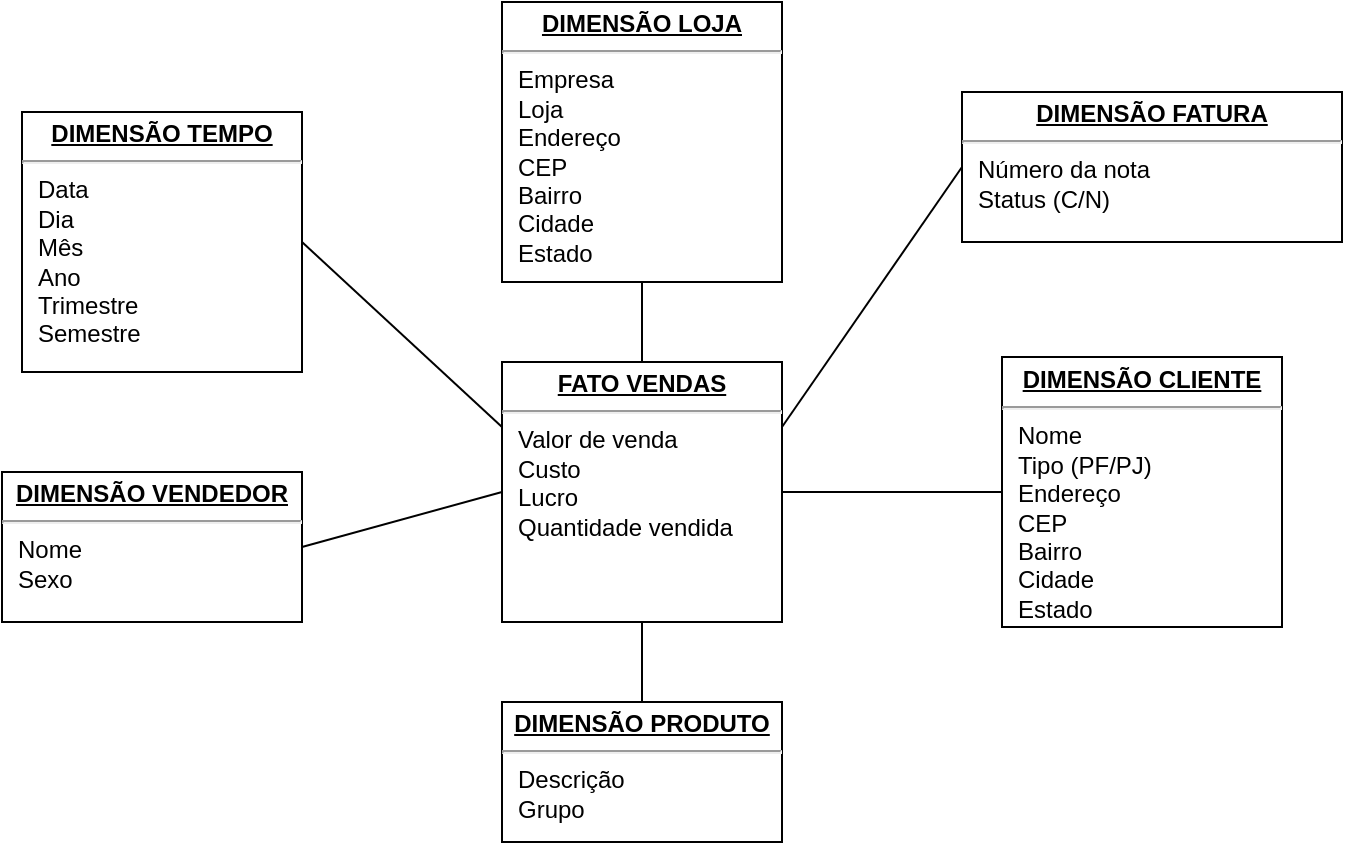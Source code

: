 <mxfile version="12.3.8" type="device" pages="1"><diagram name="Page-1" id="a7904f86-f2b4-8e86-fa97-74104820619b"><mxGraphModel dx="868" dy="492" grid="1" gridSize="10" guides="1" tooltips="1" connect="1" arrows="1" fold="1" page="1" pageScale="1" pageWidth="1100" pageHeight="850" background="#ffffff" math="0" shadow="0"><root><mxCell id="0"/><mxCell id="1" parent="0"/><mxCell id="XuIYDglyKB8QG_DwuL_R-7" style="rounded=0;orthogonalLoop=1;jettySize=auto;html=1;endArrow=none;endFill=0;exitX=0.5;exitY=0;exitDx=0;exitDy=0;entryX=0.5;entryY=1;entryDx=0;entryDy=0;" parent="1" source="24794b860abc3c2d-1" target="XuIYDglyKB8QG_DwuL_R-6" edge="1"><mxGeometry relative="1" as="geometry"><mxPoint x="530" y="160" as="targetPoint"/></mxGeometry></mxCell><mxCell id="XuIYDglyKB8QG_DwuL_R-8" style="rounded=0;orthogonalLoop=1;jettySize=auto;html=1;endArrow=none;endFill=0;entryX=1;entryY=0.5;entryDx=0;entryDy=0;exitX=0;exitY=0.25;exitDx=0;exitDy=0;" parent="1" source="24794b860abc3c2d-1" target="XuIYDglyKB8QG_DwuL_R-5" edge="1"><mxGeometry relative="1" as="geometry"/></mxCell><mxCell id="XuIYDglyKB8QG_DwuL_R-12" style="rounded=0;orthogonalLoop=1;jettySize=auto;html=1;endArrow=none;endFill=0;" parent="1" source="24794b860abc3c2d-1" target="XuIYDglyKB8QG_DwuL_R-11" edge="1"><mxGeometry relative="1" as="geometry"/></mxCell><mxCell id="XuIYDglyKB8QG_DwuL_R-13" style="rounded=0;orthogonalLoop=1;jettySize=auto;html=1;endArrow=none;endFill=0;exitX=0;exitY=0.5;exitDx=0;exitDy=0;entryX=1;entryY=0.5;entryDx=0;entryDy=0;" parent="1" source="24794b860abc3c2d-1" target="XuIYDglyKB8QG_DwuL_R-10" edge="1"><mxGeometry relative="1" as="geometry"/></mxCell><mxCell id="XuIYDglyKB8QG_DwuL_R-14" style="edgeStyle=none;rounded=0;orthogonalLoop=1;jettySize=auto;html=1;entryX=0;entryY=0.5;entryDx=0;entryDy=0;endArrow=none;endFill=0;exitX=1;exitY=0.5;exitDx=0;exitDy=0;" parent="1" source="24794b860abc3c2d-1" target="XuIYDglyKB8QG_DwuL_R-9" edge="1"><mxGeometry relative="1" as="geometry"/></mxCell><mxCell id="XuIYDglyKB8QG_DwuL_R-16" style="edgeStyle=none;rounded=0;orthogonalLoop=1;jettySize=auto;html=1;entryX=0;entryY=0.5;entryDx=0;entryDy=0;endArrow=none;endFill=0;exitX=1;exitY=0.25;exitDx=0;exitDy=0;" parent="1" source="24794b860abc3c2d-1" target="XuIYDglyKB8QG_DwuL_R-15" edge="1"><mxGeometry relative="1" as="geometry"/></mxCell><mxCell id="24794b860abc3c2d-1" value="&lt;p style=&quot;margin: 0px ; margin-top: 4px ; text-align: center ; text-decoration: underline&quot;&gt;&lt;b&gt;FATO VENDAS&lt;/b&gt;&lt;/p&gt;&lt;hr&gt;&lt;p style=&quot;margin: 0px ; margin-left: 8px&quot;&gt;Valor de venda&lt;/p&gt;&lt;p style=&quot;margin: 0px ; margin-left: 8px&quot;&gt;Custo&lt;/p&gt;&lt;p style=&quot;margin: 0px ; margin-left: 8px&quot;&gt;Lucro&lt;/p&gt;&lt;p style=&quot;margin: 0px ; margin-left: 8px&quot;&gt;Quantidade vendida&lt;/p&gt;" style="verticalAlign=top;align=left;overflow=fill;fontSize=12;fontFamily=Helvetica;html=1;rounded=0;shadow=0;comic=0;labelBackgroundColor=none;strokeWidth=1" parent="1" vertex="1"><mxGeometry x="460" y="220" width="140" height="130" as="geometry"/></mxCell><mxCell id="XuIYDglyKB8QG_DwuL_R-5" value="&lt;p style=&quot;margin: 0px ; margin-top: 4px ; text-align: center ; text-decoration: underline&quot;&gt;&lt;b&gt;DIMENSÃO TEMPO&lt;/b&gt;&lt;/p&gt;&lt;hr&gt;&lt;p style=&quot;margin: 0px ; margin-left: 8px&quot;&gt;Data&lt;/p&gt;&lt;p style=&quot;margin: 0px ; margin-left: 8px&quot;&gt;Dia&lt;/p&gt;&lt;p style=&quot;margin: 0px ; margin-left: 8px&quot;&gt;Mês&lt;/p&gt;&lt;p style=&quot;margin: 0px ; margin-left: 8px&quot;&gt;Ano&lt;/p&gt;&lt;p style=&quot;margin: 0px ; margin-left: 8px&quot;&gt;Trimestre&lt;/p&gt;&lt;p style=&quot;margin: 0px ; margin-left: 8px&quot;&gt;Semestre&lt;/p&gt;&lt;p style=&quot;margin: 0px ; margin-left: 8px&quot;&gt;&lt;br&gt;&lt;/p&gt;" style="verticalAlign=top;align=left;overflow=fill;fontSize=12;fontFamily=Helvetica;html=1;rounded=0;shadow=0;comic=0;labelBackgroundColor=none;strokeWidth=1" parent="1" vertex="1"><mxGeometry x="220" y="95" width="140" height="130" as="geometry"/></mxCell><mxCell id="XuIYDglyKB8QG_DwuL_R-6" value="&lt;p style=&quot;margin: 0px ; margin-top: 4px ; text-align: center ; text-decoration: underline&quot;&gt;&lt;b&gt;DIMENSÃO LOJA&lt;/b&gt;&lt;/p&gt;&lt;hr&gt;&lt;p style=&quot;margin: 0px ; margin-left: 8px&quot;&gt;Empresa&lt;/p&gt;&lt;p style=&quot;margin: 0px ; margin-left: 8px&quot;&gt;&lt;span&gt;Loja&lt;/span&gt;&lt;br&gt;&lt;/p&gt;&lt;p style=&quot;margin: 0px ; margin-left: 8px&quot;&gt;&lt;span&gt;Endereço&lt;/span&gt;&lt;br&gt;&lt;/p&gt;&lt;p style=&quot;margin: 0px 0px 0px 8px&quot;&gt;CEP&lt;/p&gt;&lt;p style=&quot;margin: 0px 0px 0px 8px&quot;&gt;Bairro&lt;/p&gt;&lt;p style=&quot;margin: 0px 0px 0px 8px&quot;&gt;Cidade&lt;/p&gt;&lt;p style=&quot;margin: 0px 0px 0px 8px&quot;&gt;Estado&lt;/p&gt;" style="verticalAlign=top;align=left;overflow=fill;fontSize=12;fontFamily=Helvetica;html=1;rounded=0;shadow=0;comic=0;labelBackgroundColor=none;strokeWidth=1" parent="1" vertex="1"><mxGeometry x="460" y="40" width="140" height="140" as="geometry"/></mxCell><mxCell id="XuIYDglyKB8QG_DwuL_R-9" value="&lt;p style=&quot;margin: 0px ; margin-top: 4px ; text-align: center ; text-decoration: underline&quot;&gt;&lt;b&gt;DIMENSÃO CLIENTE&lt;/b&gt;&lt;/p&gt;&lt;hr&gt;&lt;p style=&quot;margin: 0px ; margin-left: 8px&quot;&gt;Nome&lt;/p&gt;&lt;p style=&quot;margin: 0px ; margin-left: 8px&quot;&gt;Tipo (PF/PJ)&lt;/p&gt;&lt;p style=&quot;margin: 0px ; margin-left: 8px&quot;&gt;Endereço&lt;/p&gt;&lt;p style=&quot;margin: 0px ; margin-left: 8px&quot;&gt;CEP&lt;/p&gt;&lt;p style=&quot;margin: 0px ; margin-left: 8px&quot;&gt;Bairro&lt;/p&gt;&lt;p style=&quot;margin: 0px ; margin-left: 8px&quot;&gt;Cidade&lt;/p&gt;&lt;p style=&quot;margin: 0px ; margin-left: 8px&quot;&gt;Estado&lt;/p&gt;" style="verticalAlign=top;align=left;overflow=fill;fontSize=12;fontFamily=Helvetica;html=1;rounded=0;shadow=0;comic=0;labelBackgroundColor=none;strokeWidth=1" parent="1" vertex="1"><mxGeometry x="710" y="217.5" width="140" height="135" as="geometry"/></mxCell><mxCell id="XuIYDglyKB8QG_DwuL_R-10" value="&lt;p style=&quot;margin: 0px ; margin-top: 4px ; text-align: center ; text-decoration: underline&quot;&gt;&lt;b&gt;DIMENSÃO VENDEDOR&lt;/b&gt;&lt;/p&gt;&lt;hr&gt;&lt;p style=&quot;margin: 0px ; margin-left: 8px&quot;&gt;Nome&lt;br&gt;&lt;/p&gt;&lt;p style=&quot;margin: 0px ; margin-left: 8px&quot;&gt;Sexo&lt;/p&gt;&lt;p style=&quot;margin: 0px ; margin-left: 8px&quot;&gt;&lt;br&gt;&lt;/p&gt;" style="verticalAlign=top;align=left;overflow=fill;fontSize=12;fontFamily=Helvetica;html=1;rounded=0;shadow=0;comic=0;labelBackgroundColor=none;strokeWidth=1" parent="1" vertex="1"><mxGeometry x="210" y="275" width="150" height="75" as="geometry"/></mxCell><mxCell id="XuIYDglyKB8QG_DwuL_R-11" value="&lt;p style=&quot;margin: 0px ; margin-top: 4px ; text-align: center ; text-decoration: underline&quot;&gt;&lt;b&gt;DIMENSÃO PRODUTO&lt;/b&gt;&lt;/p&gt;&lt;hr&gt;&lt;p style=&quot;margin: 0px ; margin-left: 8px&quot;&gt;Descrição&lt;br&gt;&lt;/p&gt;&lt;p style=&quot;margin: 0px ; margin-left: 8px&quot;&gt;&lt;span&gt;Grupo&lt;/span&gt;&lt;br&gt;&lt;/p&gt;" style="verticalAlign=top;align=left;overflow=fill;fontSize=12;fontFamily=Helvetica;html=1;rounded=0;shadow=0;comic=0;labelBackgroundColor=none;strokeWidth=1" parent="1" vertex="1"><mxGeometry x="460" y="390" width="140" height="70" as="geometry"/></mxCell><mxCell id="XuIYDglyKB8QG_DwuL_R-15" value="&lt;p style=&quot;margin: 0px ; margin-top: 4px ; text-align: center ; text-decoration: underline&quot;&gt;&lt;b&gt;DIMENSÃO FATURA&lt;/b&gt;&lt;/p&gt;&lt;hr&gt;&lt;p style=&quot;margin: 0px ; margin-left: 8px&quot;&gt;Número da nota&lt;/p&gt;&lt;p style=&quot;margin: 0px ; margin-left: 8px&quot;&gt;Status (C/N)&lt;/p&gt;&lt;p style=&quot;margin: 0px ; margin-left: 8px&quot;&gt;&lt;br&gt;&lt;/p&gt;" style="verticalAlign=top;align=left;overflow=fill;fontSize=12;fontFamily=Helvetica;html=1;rounded=0;shadow=0;comic=0;labelBackgroundColor=none;strokeWidth=1" parent="1" vertex="1"><mxGeometry x="690" y="85" width="190" height="75" as="geometry"/></mxCell></root></mxGraphModel></diagram></mxfile>